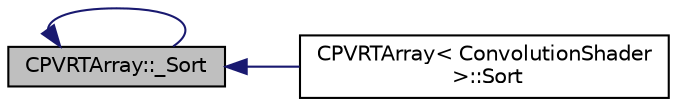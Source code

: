 digraph "CPVRTArray::_Sort"
{
  edge [fontname="Helvetica",fontsize="10",labelfontname="Helvetica",labelfontsize="10"];
  node [fontname="Helvetica",fontsize="10",shape=record];
  rankdir="LR";
  Node1 [label="CPVRTArray::_Sort",height=0.2,width=0.4,color="black", fillcolor="grey75", style="filled", fontcolor="black"];
  Node1 -> Node2 [dir="back",color="midnightblue",fontsize="10",style="solid",fontname="Helvetica"];
  Node2 [label="CPVRTArray\< ConvolutionShader\l \>::Sort",height=0.2,width=0.4,color="black", fillcolor="white", style="filled",URL="$class_c_p_v_r_t_array.html#a06146968ca2a96bfd0678eee433c57cf",tooltip="Performs a merge-sort on the array. Pred should be an object that defines a bool operator(). "];
  Node1 -> Node1 [dir="back",color="midnightblue",fontsize="10",style="solid",fontname="Helvetica"];
}
